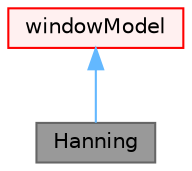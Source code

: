digraph "Hanning"
{
 // LATEX_PDF_SIZE
  bgcolor="transparent";
  edge [fontname=Helvetica,fontsize=10,labelfontname=Helvetica,labelfontsize=10];
  node [fontname=Helvetica,fontsize=10,shape=box,height=0.2,width=0.4];
  Node1 [id="Node000001",label="Hanning",height=0.2,width=0.4,color="gray40", fillcolor="grey60", style="filled", fontcolor="black",tooltip="Hanning window."];
  Node2 -> Node1 [id="edge1_Node000001_Node000002",dir="back",color="steelblue1",style="solid",tooltip=" "];
  Node2 [id="Node000002",label="windowModel",height=0.2,width=0.4,color="red", fillcolor="#FFF0F0", style="filled",URL="$classFoam_1_1windowModel.html",tooltip="Base class for windowing models."];
}
